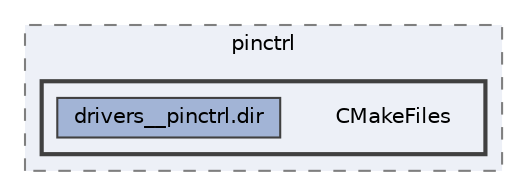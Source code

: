 digraph "build/zephyr/drivers/pinctrl/CMakeFiles"
{
 // LATEX_PDF_SIZE
  bgcolor="transparent";
  edge [fontname=Helvetica,fontsize=10,labelfontname=Helvetica,labelfontsize=10];
  node [fontname=Helvetica,fontsize=10,shape=box,height=0.2,width=0.4];
  compound=true
  subgraph clusterdir_7d635fdec37b5f66646360c50135f786 {
    graph [ bgcolor="#edf0f7", pencolor="grey50", label="pinctrl", fontname=Helvetica,fontsize=10 style="filled,dashed", URL="dir_7d635fdec37b5f66646360c50135f786.html",tooltip=""]
  subgraph clusterdir_3c256f3f975bf37ec58c0a7f40379a28 {
    graph [ bgcolor="#edf0f7", pencolor="grey25", label="", fontname=Helvetica,fontsize=10 style="filled,bold", URL="dir_3c256f3f975bf37ec58c0a7f40379a28.html",tooltip=""]
    dir_3c256f3f975bf37ec58c0a7f40379a28 [shape=plaintext, label="CMakeFiles"];
  dir_a027321e347843d28fbf884fa21bfb43 [label="drivers__pinctrl.dir", fillcolor="#a2b4d6", color="grey25", style="filled", URL="dir_a027321e347843d28fbf884fa21bfb43.html",tooltip=""];
  }
  }
}
